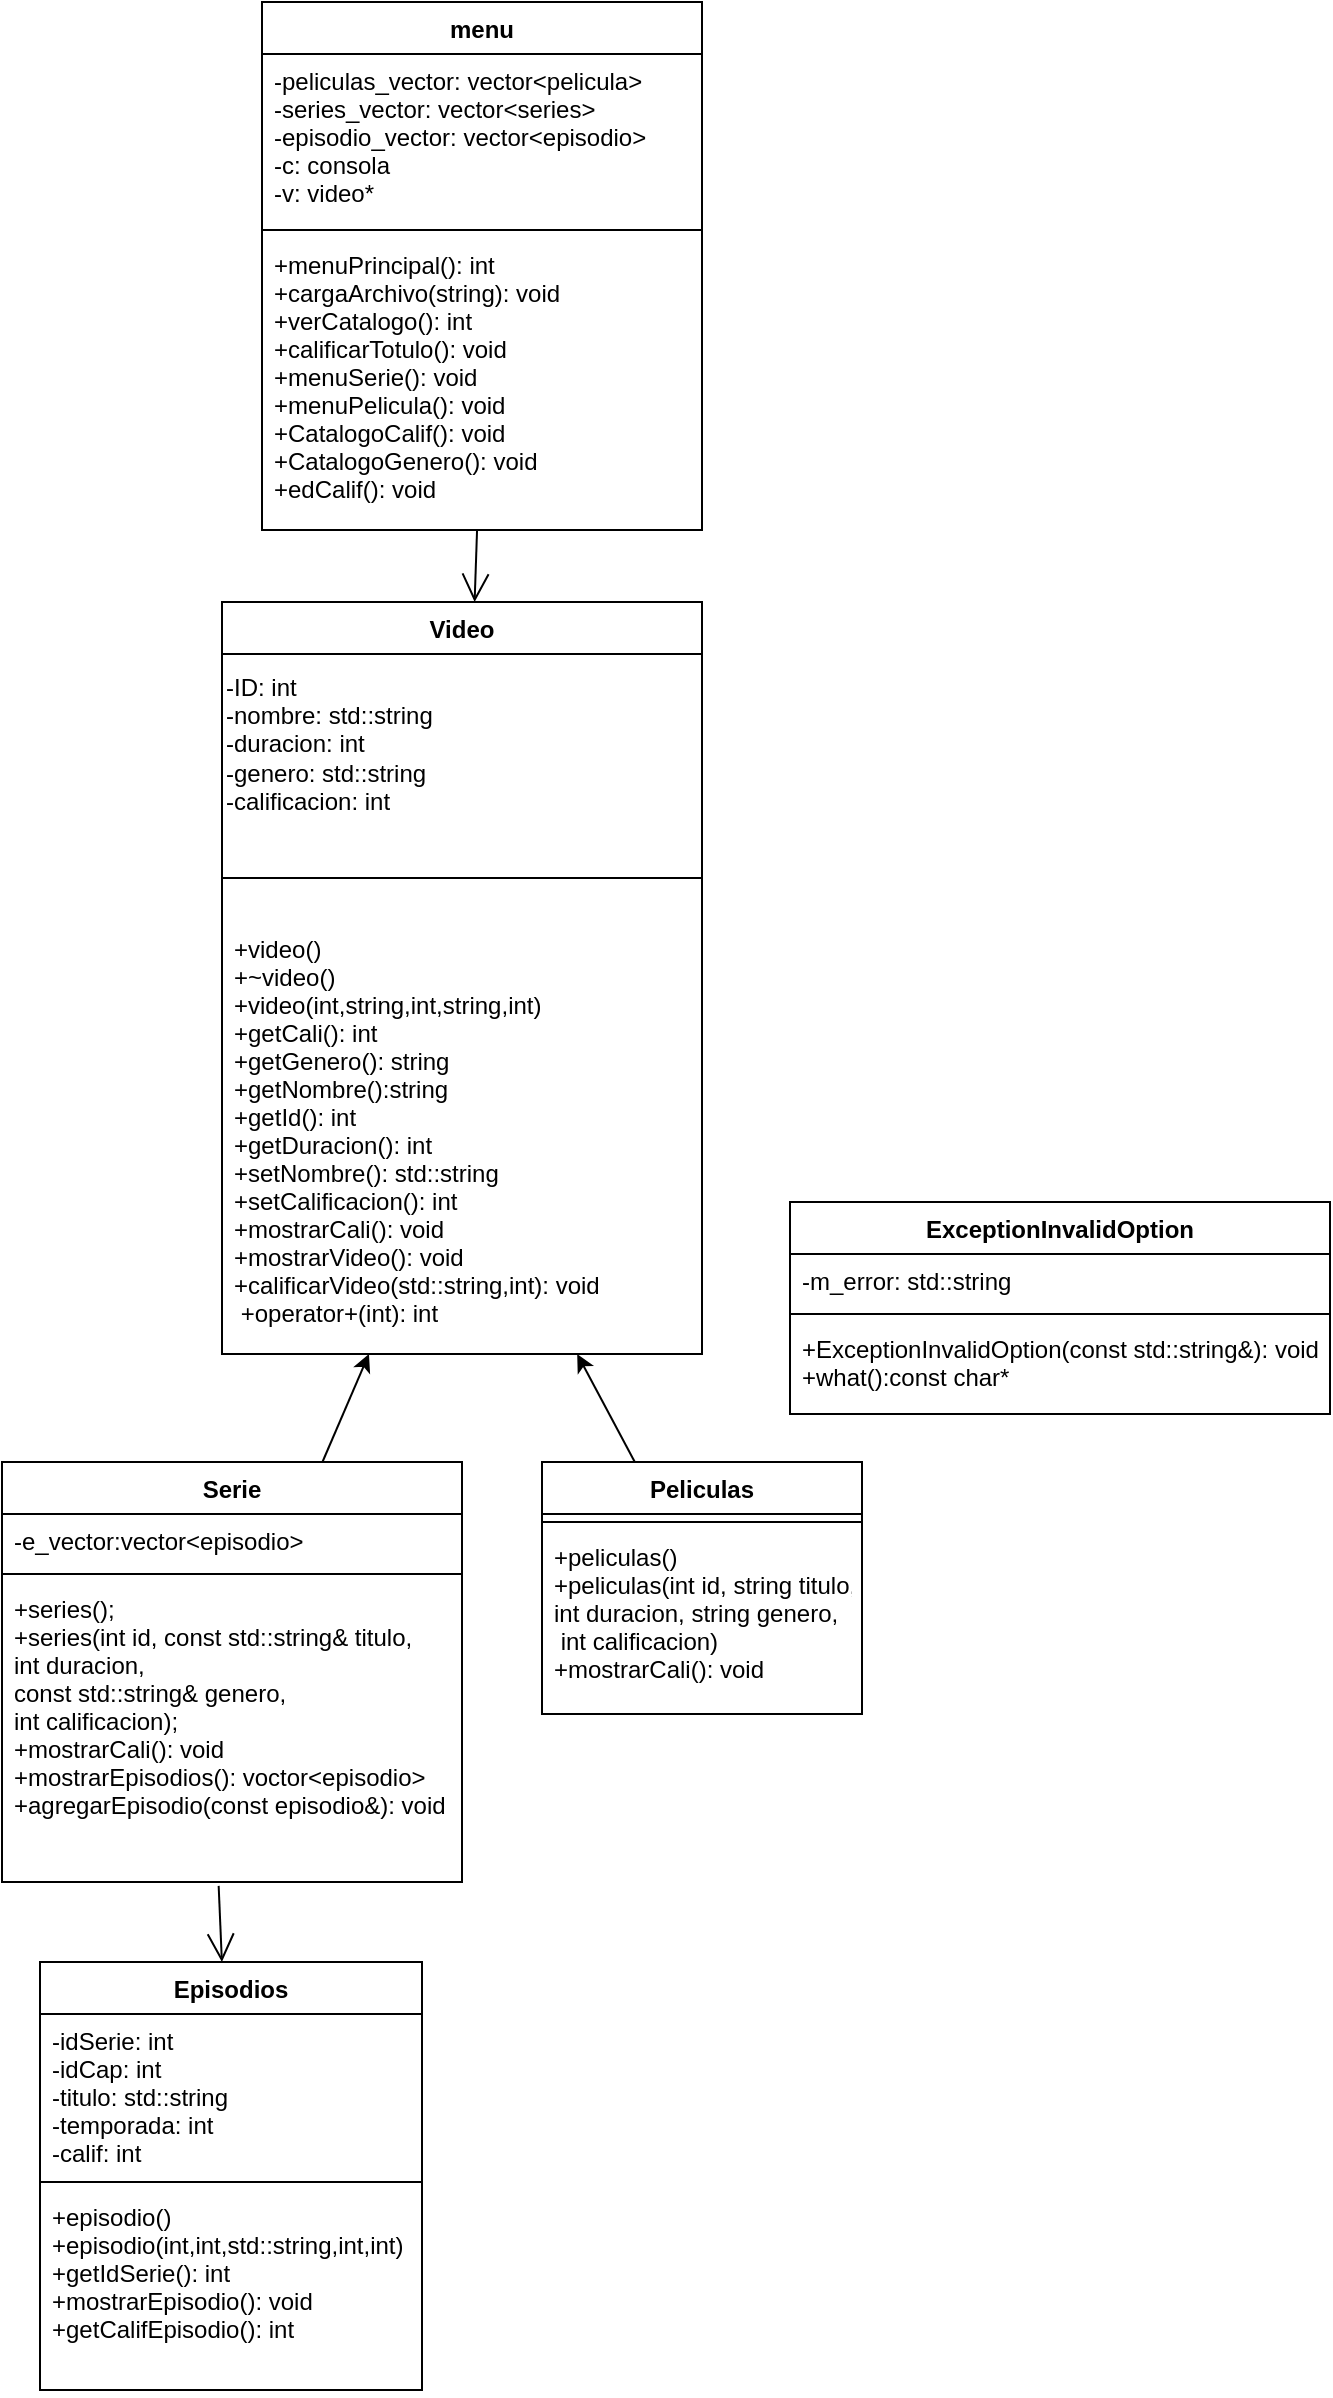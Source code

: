 <mxfile>
    <diagram id="xiBa66gzbE_HEyddJcYn" name="Página-1">
        <mxGraphModel dx="528" dy="1475" grid="1" gridSize="10" guides="1" tooltips="1" connect="1" arrows="1" fold="1" page="1" pageScale="1" pageWidth="827" pageHeight="1169" math="0" shadow="0">
            <root>
                <mxCell id="0"/>
                <mxCell id="1" parent="0"/>
                <mxCell id="2" value="Video" style="swimlane;fontStyle=1;align=center;verticalAlign=top;childLayout=stackLayout;horizontal=1;startSize=26;horizontalStack=0;resizeParent=1;resizeParentMax=0;resizeLast=0;collapsible=1;marginBottom=0;" parent="1" vertex="1">
                    <mxGeometry x="130" y="140" width="240" height="376" as="geometry"/>
                </mxCell>
                <mxCell id="7" value="-ID: int&amp;nbsp; &amp;nbsp;&amp;nbsp;&lt;br&gt;-nombre: std::string&lt;br&gt;-duracion: int&lt;br&gt;-genero: std::string&lt;br&gt;-calificacion: int" style="text;html=1;align=left;verticalAlign=middle;resizable=0;points=[];autosize=1;strokeColor=none;fillColor=none;" parent="2" vertex="1">
                    <mxGeometry y="26" width="240" height="90" as="geometry"/>
                </mxCell>
                <mxCell id="4" value="" style="line;strokeWidth=1;fillColor=none;align=left;verticalAlign=middle;spacingTop=-1;spacingLeft=3;spacingRight=3;rotatable=0;labelPosition=right;points=[];portConstraint=eastwest;strokeColor=inherit;" parent="2" vertex="1">
                    <mxGeometry y="116" width="240" height="44" as="geometry"/>
                </mxCell>
                <mxCell id="5" value="+video()&#10;+~video()&#10;+video(int,string,int,string,int)&#10;+getCali(): int&#10;+getGenero(): string&#10;+getNombre():string&#10;+getId(): int&#10;+getDuracion(): int&#10;+setNombre(): std::string&#10;+setCalificacion(): int&#10;+mostrarCali(): void&#10;+mostrarVideo(): void&#10;+calificarVideo(std::string,int): void&#10; +operator+(int): int" style="text;strokeColor=none;fillColor=none;align=left;verticalAlign=top;spacingLeft=4;spacingRight=4;overflow=hidden;rotatable=0;points=[[0,0.5],[1,0.5]];portConstraint=eastwest;" parent="2" vertex="1">
                    <mxGeometry y="160" width="240" height="216" as="geometry"/>
                </mxCell>
                <mxCell id="44" value="" style="edgeStyle=none;html=1;" edge="1" parent="1" source="12" target="5">
                    <mxGeometry relative="1" as="geometry"/>
                </mxCell>
                <mxCell id="12" value="Serie" style="swimlane;fontStyle=1;align=center;verticalAlign=top;childLayout=stackLayout;horizontal=1;startSize=26;horizontalStack=0;resizeParent=1;resizeParentMax=0;resizeLast=0;collapsible=1;marginBottom=0;" parent="1" vertex="1">
                    <mxGeometry x="20" y="570" width="230" height="210" as="geometry"/>
                </mxCell>
                <mxCell id="13" value="-e_vector:vector&lt;episodio&gt;" style="text;strokeColor=none;fillColor=none;align=left;verticalAlign=top;spacingLeft=4;spacingRight=4;overflow=hidden;rotatable=0;points=[[0,0.5],[1,0.5]];portConstraint=eastwest;" parent="12" vertex="1">
                    <mxGeometry y="26" width="230" height="26" as="geometry"/>
                </mxCell>
                <mxCell id="14" value="" style="line;strokeWidth=1;fillColor=none;align=left;verticalAlign=middle;spacingTop=-1;spacingLeft=3;spacingRight=3;rotatable=0;labelPosition=right;points=[];portConstraint=eastwest;strokeColor=inherit;" parent="12" vertex="1">
                    <mxGeometry y="52" width="230" height="8" as="geometry"/>
                </mxCell>
                <mxCell id="15" value="+series();&#10;+series(int id, const std::string&amp; titulo, &#10;int duracion, &#10;const std::string&amp; genero, &#10;int calificacion);&#10;+mostrarCali(): void&#10;+mostrarEpisodios(): voctor&lt;episodio&gt;&#10;+agregarEpisodio(const episodio&amp;): void" style="text;strokeColor=none;fillColor=none;align=left;verticalAlign=top;spacingLeft=4;spacingRight=4;overflow=hidden;rotatable=0;points=[[0,0.5],[1,0.5]];portConstraint=eastwest;" parent="12" vertex="1">
                    <mxGeometry y="60" width="230" height="150" as="geometry"/>
                </mxCell>
                <mxCell id="45" value="" style="edgeStyle=none;html=1;" edge="1" parent="1" source="16" target="5">
                    <mxGeometry relative="1" as="geometry"/>
                </mxCell>
                <mxCell id="16" value="Peliculas" style="swimlane;fontStyle=1;align=center;verticalAlign=top;childLayout=stackLayout;horizontal=1;startSize=26;horizontalStack=0;resizeParent=1;resizeParentMax=0;resizeLast=0;collapsible=1;marginBottom=0;" parent="1" vertex="1">
                    <mxGeometry x="290" y="570" width="160" height="126" as="geometry"/>
                </mxCell>
                <mxCell id="18" value="" style="line;strokeWidth=1;fillColor=none;align=left;verticalAlign=middle;spacingTop=-1;spacingLeft=3;spacingRight=3;rotatable=0;labelPosition=right;points=[];portConstraint=eastwest;strokeColor=inherit;" parent="16" vertex="1">
                    <mxGeometry y="26" width="160" height="8" as="geometry"/>
                </mxCell>
                <mxCell id="19" value="+peliculas()&#10;+peliculas(int id, string titulo, &#10;int duracion, string genero,&#10; int calificacion)&#10;+mostrarCali(): void" style="text;strokeColor=none;fillColor=none;align=left;verticalAlign=top;spacingLeft=4;spacingRight=4;overflow=hidden;rotatable=0;points=[[0,0.5],[1,0.5]];portConstraint=eastwest;" parent="16" vertex="1">
                    <mxGeometry y="34" width="160" height="92" as="geometry"/>
                </mxCell>
                <mxCell id="20" value="" style="endArrow=open;endFill=1;endSize=12;html=1;exitX=0.471;exitY=1.013;exitDx=0;exitDy=0;exitPerimeter=0;" parent="1" source="15" target="21" edge="1">
                    <mxGeometry width="160" relative="1" as="geometry">
                        <mxPoint x="190" y="830" as="sourcePoint"/>
                        <mxPoint x="119" y="840" as="targetPoint"/>
                    </mxGeometry>
                </mxCell>
                <mxCell id="21" value="Episodios" style="swimlane;fontStyle=1;align=center;verticalAlign=top;childLayout=stackLayout;horizontal=1;startSize=26;horizontalStack=0;resizeParent=1;resizeParentMax=0;resizeLast=0;collapsible=1;marginBottom=0;" parent="1" vertex="1">
                    <mxGeometry x="39" y="820" width="191" height="214" as="geometry"/>
                </mxCell>
                <mxCell id="22" value="-idSerie: int&#10;-idCap: int&#10;-titulo: std::string &#10;-temporada: int&#10;-calif: int" style="text;strokeColor=none;fillColor=none;align=left;verticalAlign=top;spacingLeft=4;spacingRight=4;overflow=hidden;rotatable=0;points=[[0,0.5],[1,0.5]];portConstraint=eastwest;" parent="21" vertex="1">
                    <mxGeometry y="26" width="191" height="80" as="geometry"/>
                </mxCell>
                <mxCell id="23" value="" style="line;strokeWidth=1;fillColor=none;align=left;verticalAlign=middle;spacingTop=-1;spacingLeft=3;spacingRight=3;rotatable=0;labelPosition=right;points=[];portConstraint=eastwest;strokeColor=inherit;" parent="21" vertex="1">
                    <mxGeometry y="106" width="191" height="8" as="geometry"/>
                </mxCell>
                <mxCell id="24" value="+episodio()&#10;+episodio(int,int,std::string,int,int)&#10;+getIdSerie(): int&#10;+mostrarEpisodio(): void&#10;+getCalifEpisodio(): int" style="text;strokeColor=none;fillColor=none;align=left;verticalAlign=top;spacingLeft=4;spacingRight=4;overflow=hidden;rotatable=0;points=[[0,0.5],[1,0.5]];portConstraint=eastwest;" parent="21" vertex="1">
                    <mxGeometry y="114" width="191" height="100" as="geometry"/>
                </mxCell>
                <mxCell id="27" value="ExceptionInvalidOption" style="swimlane;fontStyle=1;align=center;verticalAlign=top;childLayout=stackLayout;horizontal=1;startSize=26;horizontalStack=0;resizeParent=1;resizeParentMax=0;resizeLast=0;collapsible=1;marginBottom=0;" parent="1" vertex="1">
                    <mxGeometry x="414" y="440" width="270" height="106" as="geometry"/>
                </mxCell>
                <mxCell id="28" value="-m_error: std::string" style="text;strokeColor=none;fillColor=none;align=left;verticalAlign=top;spacingLeft=4;spacingRight=4;overflow=hidden;rotatable=0;points=[[0,0.5],[1,0.5]];portConstraint=eastwest;" parent="27" vertex="1">
                    <mxGeometry y="26" width="270" height="26" as="geometry"/>
                </mxCell>
                <mxCell id="29" value="" style="line;strokeWidth=1;fillColor=none;align=left;verticalAlign=middle;spacingTop=-1;spacingLeft=3;spacingRight=3;rotatable=0;labelPosition=right;points=[];portConstraint=eastwest;strokeColor=inherit;" parent="27" vertex="1">
                    <mxGeometry y="52" width="270" height="8" as="geometry"/>
                </mxCell>
                <mxCell id="30" value="+ExceptionInvalidOption(const std::string&amp;): void&#10;+what():const char*" style="text;strokeColor=none;fillColor=none;align=left;verticalAlign=top;spacingLeft=4;spacingRight=4;overflow=hidden;rotatable=0;points=[[0,0.5],[1,0.5]];portConstraint=eastwest;" parent="27" vertex="1">
                    <mxGeometry y="60" width="270" height="46" as="geometry"/>
                </mxCell>
                <mxCell id="36" value="menu" style="swimlane;fontStyle=1;align=center;verticalAlign=top;childLayout=stackLayout;horizontal=1;startSize=26;horizontalStack=0;resizeParent=1;resizeParentMax=0;resizeLast=0;collapsible=1;marginBottom=0;" parent="1" vertex="1">
                    <mxGeometry x="150" y="-160" width="220" height="264" as="geometry"/>
                </mxCell>
                <mxCell id="37" value="-peliculas_vector: vector&lt;pelicula&gt;&#10;-series_vector: vector&lt;series&gt;&#10;-episodio_vector: vector&lt;episodio&gt;&#10;-c: consola&#10;-v: video*" style="text;strokeColor=none;fillColor=none;align=left;verticalAlign=top;spacingLeft=4;spacingRight=4;overflow=hidden;rotatable=0;points=[[0,0.5],[1,0.5]];portConstraint=eastwest;" parent="36" vertex="1">
                    <mxGeometry y="26" width="220" height="84" as="geometry"/>
                </mxCell>
                <mxCell id="38" value="" style="line;strokeWidth=1;fillColor=none;align=left;verticalAlign=middle;spacingTop=-1;spacingLeft=3;spacingRight=3;rotatable=0;labelPosition=right;points=[];portConstraint=eastwest;strokeColor=inherit;" parent="36" vertex="1">
                    <mxGeometry y="110" width="220" height="8" as="geometry"/>
                </mxCell>
                <mxCell id="39" value="+menuPrincipal(): int&#10;+cargaArchivo(string): void&#10;+verCatalogo(): int&#10;+calificarTotulo(): void&#10;+menuSerie(): void&#10;+menuPelicula(): void&#10;+CatalogoCalif(): void&#10;+CatalogoGenero(): void&#10;+edCalif(): void" style="text;strokeColor=none;fillColor=none;align=left;verticalAlign=top;spacingLeft=4;spacingRight=4;overflow=hidden;rotatable=0;points=[[0,0.5],[1,0.5]];portConstraint=eastwest;" parent="36" vertex="1">
                    <mxGeometry y="118" width="220" height="146" as="geometry"/>
                </mxCell>
                <mxCell id="41" value="" style="endArrow=open;endFill=1;endSize=12;html=1;entryX=0.5;entryY=0;entryDx=0;entryDy=0;" parent="1" source="39" edge="1">
                    <mxGeometry width="160" relative="1" as="geometry">
                        <mxPoint x="330" y="60" as="sourcePoint"/>
                        <mxPoint x="256.31" y="140" as="targetPoint"/>
                    </mxGeometry>
                </mxCell>
            </root>
        </mxGraphModel>
    </diagram>
</mxfile>
